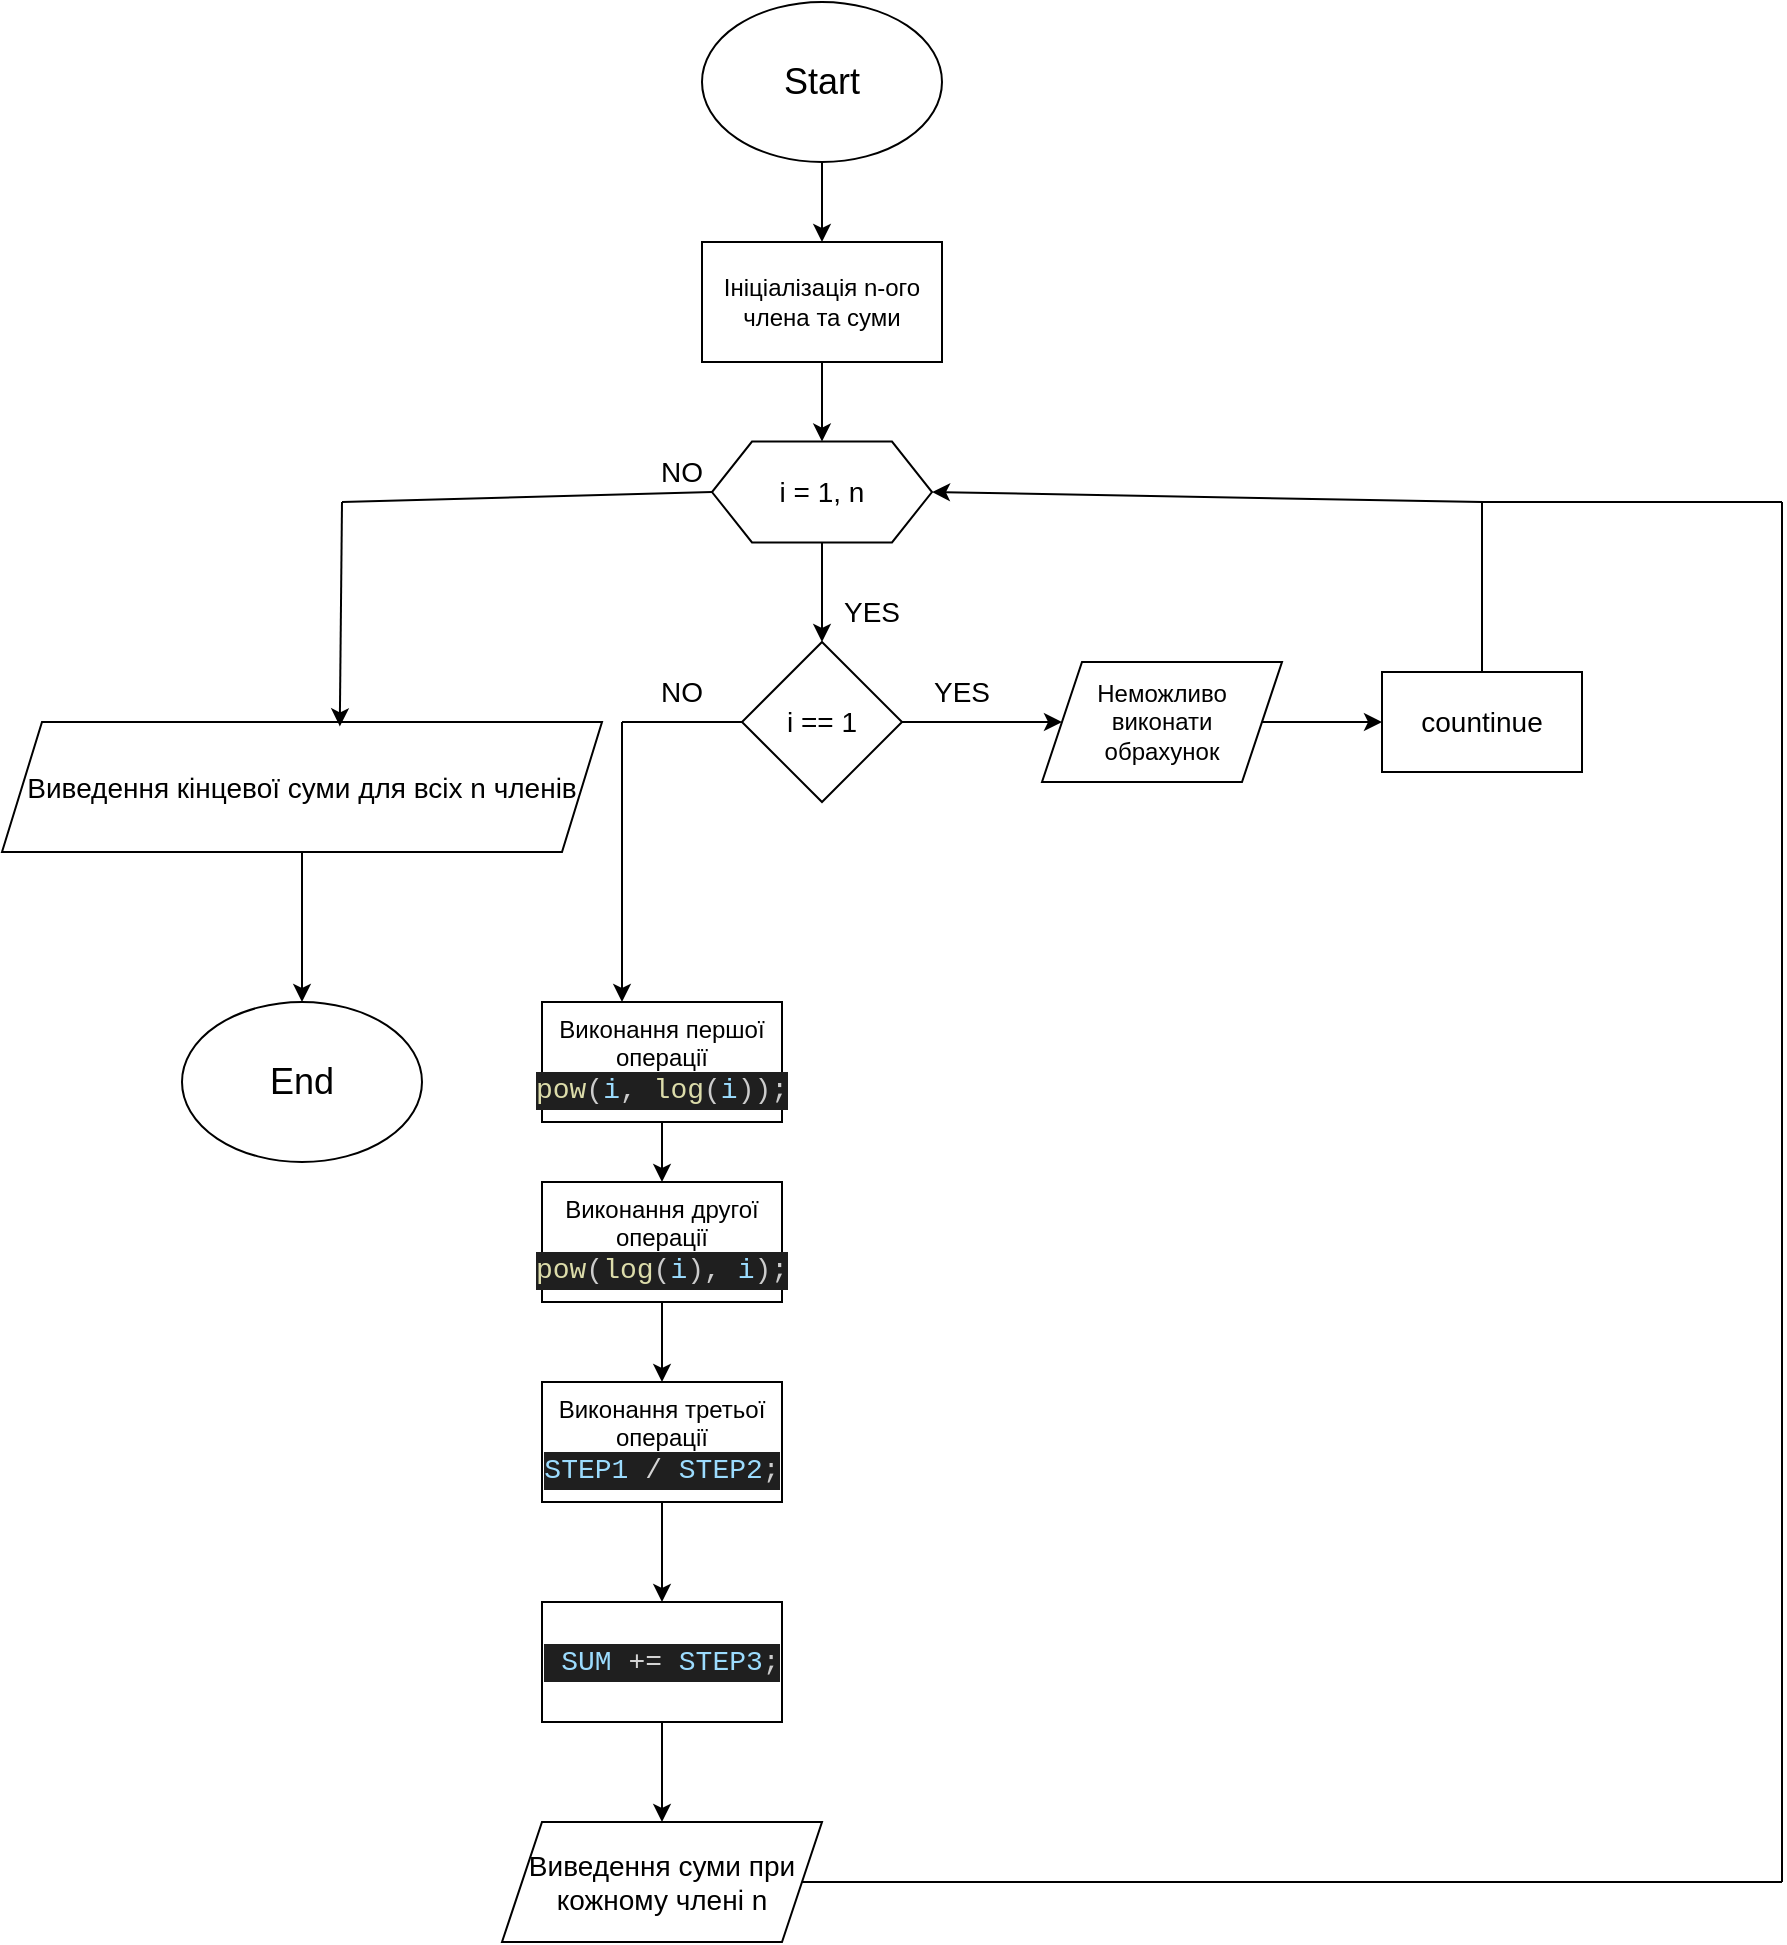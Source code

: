 <mxfile version="24.8.6">
  <diagram name="Сторінка-1" id="RFtlDF4bYbTGAIMqezxM">
    <mxGraphModel grid="1" page="1" gridSize="10" guides="1" tooltips="1" connect="1" arrows="1" fold="1" pageScale="1" pageWidth="827" pageHeight="1169" math="0" shadow="0">
      <root>
        <mxCell id="0" />
        <mxCell id="1" parent="0" />
        <mxCell id="dWDayaJ4lCl4aVFRGpRh-4" value="" style="edgeStyle=orthogonalEdgeStyle;rounded=0;orthogonalLoop=1;jettySize=auto;html=1;" edge="1" parent="1" source="dWDayaJ4lCl4aVFRGpRh-1" target="dWDayaJ4lCl4aVFRGpRh-3">
          <mxGeometry relative="1" as="geometry" />
        </mxCell>
        <mxCell id="dWDayaJ4lCl4aVFRGpRh-1" value="&lt;font style=&quot;font-size: 18px;&quot;&gt;Start&lt;/font&gt;" style="ellipse;whiteSpace=wrap;html=1;" vertex="1" parent="1">
          <mxGeometry x="100" y="30" width="120" height="80" as="geometry" />
        </mxCell>
        <mxCell id="dWDayaJ4lCl4aVFRGpRh-6" value="" style="edgeStyle=orthogonalEdgeStyle;rounded=0;orthogonalLoop=1;jettySize=auto;html=1;" edge="1" parent="1" source="dWDayaJ4lCl4aVFRGpRh-3" target="dWDayaJ4lCl4aVFRGpRh-5">
          <mxGeometry relative="1" as="geometry" />
        </mxCell>
        <mxCell id="dWDayaJ4lCl4aVFRGpRh-3" value="Ініціалізація&amp;nbsp;n-ого члена та суми" style="rounded=0;whiteSpace=wrap;html=1;" vertex="1" parent="1">
          <mxGeometry x="100" y="150" width="120" height="60" as="geometry" />
        </mxCell>
        <mxCell id="dWDayaJ4lCl4aVFRGpRh-8" value="" style="edgeStyle=orthogonalEdgeStyle;rounded=0;orthogonalLoop=1;jettySize=auto;html=1;" edge="1" parent="1" source="dWDayaJ4lCl4aVFRGpRh-5" target="dWDayaJ4lCl4aVFRGpRh-7">
          <mxGeometry relative="1" as="geometry" />
        </mxCell>
        <mxCell id="dWDayaJ4lCl4aVFRGpRh-5" value="&lt;span style=&quot;font-size: 14px;&quot;&gt;i = 1, n&lt;/span&gt;" style="shape=hexagon;perimeter=hexagonPerimeter2;whiteSpace=wrap;html=1;fixedSize=1;" vertex="1" parent="1">
          <mxGeometry x="105" y="249.8" width="110" height="50.41" as="geometry" />
        </mxCell>
        <mxCell id="dWDayaJ4lCl4aVFRGpRh-10" value="" style="edgeStyle=orthogonalEdgeStyle;rounded=0;orthogonalLoop=1;jettySize=auto;html=1;" edge="1" parent="1" source="dWDayaJ4lCl4aVFRGpRh-7" target="dWDayaJ4lCl4aVFRGpRh-9">
          <mxGeometry relative="1" as="geometry" />
        </mxCell>
        <mxCell id="dWDayaJ4lCl4aVFRGpRh-7" value="&lt;font style=&quot;font-size: 14px;&quot;&gt;i == 1&lt;/font&gt;" style="rhombus;whiteSpace=wrap;html=1;" vertex="1" parent="1">
          <mxGeometry x="120" y="350" width="80" height="80" as="geometry" />
        </mxCell>
        <mxCell id="dWDayaJ4lCl4aVFRGpRh-14" value="" style="edgeStyle=orthogonalEdgeStyle;rounded=0;orthogonalLoop=1;jettySize=auto;html=1;" edge="1" parent="1" source="dWDayaJ4lCl4aVFRGpRh-9" target="dWDayaJ4lCl4aVFRGpRh-13">
          <mxGeometry relative="1" as="geometry" />
        </mxCell>
        <mxCell id="dWDayaJ4lCl4aVFRGpRh-9" value="Неможливо виконати &lt;br&gt;обрахунок" style="shape=parallelogram;perimeter=parallelogramPerimeter;whiteSpace=wrap;html=1;fixedSize=1;" vertex="1" parent="1">
          <mxGeometry x="270" y="360" width="120" height="60" as="geometry" />
        </mxCell>
        <mxCell id="dWDayaJ4lCl4aVFRGpRh-11" value="&lt;font style=&quot;font-size: 14px;&quot;&gt;YES&lt;/font&gt;" style="text;strokeColor=none;align=center;fillColor=none;html=1;verticalAlign=middle;whiteSpace=wrap;rounded=0;" vertex="1" parent="1">
          <mxGeometry x="200" y="360" width="60" height="30" as="geometry" />
        </mxCell>
        <mxCell id="dWDayaJ4lCl4aVFRGpRh-13" value="&lt;font style=&quot;font-size: 14px;&quot;&gt;countinue&lt;/font&gt;" style="rounded=0;whiteSpace=wrap;html=1;" vertex="1" parent="1">
          <mxGeometry x="440" y="365" width="100" height="50" as="geometry" />
        </mxCell>
        <mxCell id="dWDayaJ4lCl4aVFRGpRh-15" value="" style="endArrow=none;html=1;rounded=0;exitX=0.5;exitY=0;exitDx=0;exitDy=0;" edge="1" parent="1" source="dWDayaJ4lCl4aVFRGpRh-13">
          <mxGeometry width="50" height="50" relative="1" as="geometry">
            <mxPoint x="390" y="380" as="sourcePoint" />
            <mxPoint x="490" y="280" as="targetPoint" />
          </mxGeometry>
        </mxCell>
        <mxCell id="dWDayaJ4lCl4aVFRGpRh-16" value="" style="endArrow=classic;html=1;rounded=0;entryX=1;entryY=0.5;entryDx=0;entryDy=0;" edge="1" parent="1" target="dWDayaJ4lCl4aVFRGpRh-5">
          <mxGeometry width="50" height="50" relative="1" as="geometry">
            <mxPoint x="490" y="285" as="sourcePoint" />
            <mxPoint x="440" y="330" as="targetPoint" />
            <Array as="points">
              <mxPoint x="490" y="280" />
            </Array>
          </mxGeometry>
        </mxCell>
        <mxCell id="dWDayaJ4lCl4aVFRGpRh-17" value="" style="endArrow=none;html=1;rounded=0;entryX=0;entryY=0.5;entryDx=0;entryDy=0;" edge="1" parent="1" target="dWDayaJ4lCl4aVFRGpRh-7">
          <mxGeometry width="50" height="50" relative="1" as="geometry">
            <mxPoint x="60" y="390" as="sourcePoint" />
            <mxPoint x="110" y="390" as="targetPoint" />
          </mxGeometry>
        </mxCell>
        <mxCell id="dWDayaJ4lCl4aVFRGpRh-26" value="" style="edgeStyle=orthogonalEdgeStyle;rounded=0;orthogonalLoop=1;jettySize=auto;html=1;" edge="1" parent="1" source="dWDayaJ4lCl4aVFRGpRh-20" target="dWDayaJ4lCl4aVFRGpRh-21">
          <mxGeometry relative="1" as="geometry" />
        </mxCell>
        <mxCell id="dWDayaJ4lCl4aVFRGpRh-20" value="Виконання першої операції&lt;br&gt;&lt;div style=&quot;color: rgb(204, 204, 204); background-color: rgb(31, 31, 31); font-family: Consolas, &amp;quot;Courier New&amp;quot;, monospace; font-size: 14px; line-height: 19px; white-space: pre;&quot;&gt;&lt;span style=&quot;color: #dcdcaa;&quot;&gt;pow&lt;/span&gt;(&lt;span style=&quot;color: #9cdcfe;&quot;&gt;i&lt;/span&gt;, &lt;span style=&quot;color: #dcdcaa;&quot;&gt;log&lt;/span&gt;(&lt;span style=&quot;color: #9cdcfe;&quot;&gt;i&lt;/span&gt;));&lt;/div&gt;" style="rounded=0;whiteSpace=wrap;html=1;" vertex="1" parent="1">
          <mxGeometry x="20" y="530" width="120" height="60" as="geometry" />
        </mxCell>
        <mxCell id="dWDayaJ4lCl4aVFRGpRh-27" value="" style="edgeStyle=orthogonalEdgeStyle;rounded=0;orthogonalLoop=1;jettySize=auto;html=1;" edge="1" parent="1" source="dWDayaJ4lCl4aVFRGpRh-21" target="dWDayaJ4lCl4aVFRGpRh-23">
          <mxGeometry relative="1" as="geometry" />
        </mxCell>
        <mxCell id="dWDayaJ4lCl4aVFRGpRh-21" value="Виконання другої операції&lt;br&gt;&lt;div style=&quot;color: rgb(204, 204, 204); background-color: rgb(31, 31, 31); font-family: Consolas, &amp;quot;Courier New&amp;quot;, monospace; font-size: 14px; line-height: 19px; white-space: pre;&quot;&gt;&lt;span style=&quot;color: #dcdcaa;&quot;&gt;pow&lt;/span&gt;(&lt;span style=&quot;color: #dcdcaa;&quot;&gt;log&lt;/span&gt;(&lt;span style=&quot;color: #9cdcfe;&quot;&gt;i&lt;/span&gt;), &lt;span style=&quot;color: #9cdcfe;&quot;&gt;i&lt;/span&gt;);&lt;/div&gt;" style="rounded=0;whiteSpace=wrap;html=1;" vertex="1" parent="1">
          <mxGeometry x="20" y="620" width="120" height="60" as="geometry" />
        </mxCell>
        <mxCell id="dWDayaJ4lCl4aVFRGpRh-30" value="" style="edgeStyle=orthogonalEdgeStyle;rounded=0;orthogonalLoop=1;jettySize=auto;html=1;" edge="1" parent="1" source="dWDayaJ4lCl4aVFRGpRh-23">
          <mxGeometry relative="1" as="geometry">
            <mxPoint x="80" y="830" as="targetPoint" />
          </mxGeometry>
        </mxCell>
        <mxCell id="dWDayaJ4lCl4aVFRGpRh-23" value="Виконання третьої операції&lt;br&gt;&lt;div style=&quot;color: rgb(204, 204, 204); background-color: rgb(31, 31, 31); font-family: Consolas, &amp;quot;Courier New&amp;quot;, monospace; font-size: 14px; line-height: 19px; white-space: pre;&quot;&gt;&lt;span style=&quot;color: #9cdcfe;&quot;&gt;STEP1&lt;/span&gt; &lt;span style=&quot;color: #d4d4d4;&quot;&gt;/&lt;/span&gt; &lt;span style=&quot;color: #9cdcfe;&quot;&gt;STEP2&lt;/span&gt;;&lt;/div&gt;" style="rounded=0;whiteSpace=wrap;html=1;" vertex="1" parent="1">
          <mxGeometry x="20" y="720" width="120" height="60" as="geometry" />
        </mxCell>
        <mxCell id="dWDayaJ4lCl4aVFRGpRh-25" value="" style="endArrow=classic;html=1;rounded=0;" edge="1" parent="1">
          <mxGeometry width="50" height="50" relative="1" as="geometry">
            <mxPoint x="60" y="390" as="sourcePoint" />
            <mxPoint x="60" y="530" as="targetPoint" />
          </mxGeometry>
        </mxCell>
        <mxCell id="dWDayaJ4lCl4aVFRGpRh-28" value="&lt;font style=&quot;font-size: 14px;&quot;&gt;NO&lt;/font&gt;" style="text;strokeColor=none;align=center;fillColor=none;html=1;verticalAlign=middle;whiteSpace=wrap;rounded=0;" vertex="1" parent="1">
          <mxGeometry x="60" y="360" width="60" height="30" as="geometry" />
        </mxCell>
        <mxCell id="dWDayaJ4lCl4aVFRGpRh-31" value="&lt;font style=&quot;font-size: 14px;&quot;&gt;YES&lt;/font&gt;" style="text;strokeColor=none;align=center;fillColor=none;html=1;verticalAlign=middle;whiteSpace=wrap;rounded=0;" vertex="1" parent="1">
          <mxGeometry x="155" y="320" width="60" height="30" as="geometry" />
        </mxCell>
        <mxCell id="dWDayaJ4lCl4aVFRGpRh-34" value="" style="endArrow=none;html=1;rounded=0;exitX=1;exitY=0.5;exitDx=0;exitDy=0;" edge="1" parent="1" source="dWDayaJ4lCl4aVFRGpRh-46">
          <mxGeometry width="50" height="50" relative="1" as="geometry">
            <mxPoint x="150" y="860" as="sourcePoint" />
            <mxPoint x="640" y="970" as="targetPoint" />
          </mxGeometry>
        </mxCell>
        <mxCell id="dWDayaJ4lCl4aVFRGpRh-35" value="" style="endArrow=none;html=1;rounded=0;" edge="1" parent="1">
          <mxGeometry width="50" height="50" relative="1" as="geometry">
            <mxPoint x="640" y="970" as="sourcePoint" />
            <mxPoint x="640" y="280" as="targetPoint" />
          </mxGeometry>
        </mxCell>
        <mxCell id="dWDayaJ4lCl4aVFRGpRh-36" value="" style="endArrow=none;html=1;rounded=0;" edge="1" parent="1">
          <mxGeometry width="50" height="50" relative="1" as="geometry">
            <mxPoint x="640" y="280" as="sourcePoint" />
            <mxPoint x="490" y="280" as="targetPoint" />
          </mxGeometry>
        </mxCell>
        <mxCell id="dWDayaJ4lCl4aVFRGpRh-37" value="&lt;font style=&quot;font-size: 14px;&quot;&gt;NO&lt;/font&gt;" style="text;strokeColor=none;align=center;fillColor=none;html=1;verticalAlign=middle;whiteSpace=wrap;rounded=0;" vertex="1" parent="1">
          <mxGeometry x="60" y="249.8" width="60" height="30" as="geometry" />
        </mxCell>
        <mxCell id="dWDayaJ4lCl4aVFRGpRh-38" value="" style="endArrow=none;html=1;rounded=0;entryX=0;entryY=0.5;entryDx=0;entryDy=0;" edge="1" parent="1" target="dWDayaJ4lCl4aVFRGpRh-5">
          <mxGeometry width="50" height="50" relative="1" as="geometry">
            <mxPoint x="-80" y="280" as="sourcePoint" />
            <mxPoint x="230" y="310" as="targetPoint" />
          </mxGeometry>
        </mxCell>
        <mxCell id="dWDayaJ4lCl4aVFRGpRh-42" value="" style="edgeStyle=orthogonalEdgeStyle;rounded=0;orthogonalLoop=1;jettySize=auto;html=1;" edge="1" parent="1" source="dWDayaJ4lCl4aVFRGpRh-39" target="dWDayaJ4lCl4aVFRGpRh-41">
          <mxGeometry relative="1" as="geometry" />
        </mxCell>
        <mxCell id="dWDayaJ4lCl4aVFRGpRh-39" value="&lt;font style=&quot;font-size: 14px;&quot;&gt;Виведення кінцевої суми для всіх n членів&lt;/font&gt;" style="shape=parallelogram;perimeter=parallelogramPerimeter;whiteSpace=wrap;html=1;fixedSize=1;" vertex="1" parent="1">
          <mxGeometry x="-250" y="390" width="300" height="65" as="geometry" />
        </mxCell>
        <mxCell id="dWDayaJ4lCl4aVFRGpRh-40" value="" style="endArrow=classic;html=1;rounded=0;entryX=0.563;entryY=0.034;entryDx=0;entryDy=0;entryPerimeter=0;" edge="1" parent="1" target="dWDayaJ4lCl4aVFRGpRh-39">
          <mxGeometry width="50" height="50" relative="1" as="geometry">
            <mxPoint x="-80" y="280" as="sourcePoint" />
            <mxPoint x="400" y="390" as="targetPoint" />
          </mxGeometry>
        </mxCell>
        <mxCell id="dWDayaJ4lCl4aVFRGpRh-41" value="&lt;font style=&quot;font-size: 18px;&quot;&gt;End&lt;/font&gt;" style="ellipse;whiteSpace=wrap;html=1;" vertex="1" parent="1">
          <mxGeometry x="-160" y="530" width="120" height="80" as="geometry" />
        </mxCell>
        <mxCell id="dWDayaJ4lCl4aVFRGpRh-47" value="" style="edgeStyle=orthogonalEdgeStyle;rounded=0;orthogonalLoop=1;jettySize=auto;html=1;" edge="1" parent="1" source="dWDayaJ4lCl4aVFRGpRh-45" target="dWDayaJ4lCl4aVFRGpRh-46">
          <mxGeometry relative="1" as="geometry" />
        </mxCell>
        <mxCell id="dWDayaJ4lCl4aVFRGpRh-45" value="&lt;div style=&quot;color: rgb(204, 204, 204); background-color: rgb(31, 31, 31); font-family: Consolas, &amp;quot;Courier New&amp;quot;, monospace; font-size: 14px; line-height: 19px; white-space: pre;&quot;&gt;&amp;nbsp;&lt;span style=&quot;color: #9cdcfe;&quot;&gt;SUM&lt;/span&gt; &lt;span style=&quot;color: #d4d4d4;&quot;&gt;+=&lt;/span&gt; &lt;span style=&quot;color: #9cdcfe;&quot;&gt;STEP3&lt;/span&gt;;&lt;/div&gt;" style="rounded=0;whiteSpace=wrap;html=1;" vertex="1" parent="1">
          <mxGeometry x="20" y="830" width="120" height="60" as="geometry" />
        </mxCell>
        <mxCell id="dWDayaJ4lCl4aVFRGpRh-46" value="&lt;font style=&quot;font-size: 14px;&quot;&gt;Виведення суми при кожному члені n&lt;/font&gt;" style="shape=parallelogram;perimeter=parallelogramPerimeter;whiteSpace=wrap;html=1;fixedSize=1;" vertex="1" parent="1">
          <mxGeometry y="940" width="160" height="60" as="geometry" />
        </mxCell>
      </root>
    </mxGraphModel>
  </diagram>
</mxfile>
